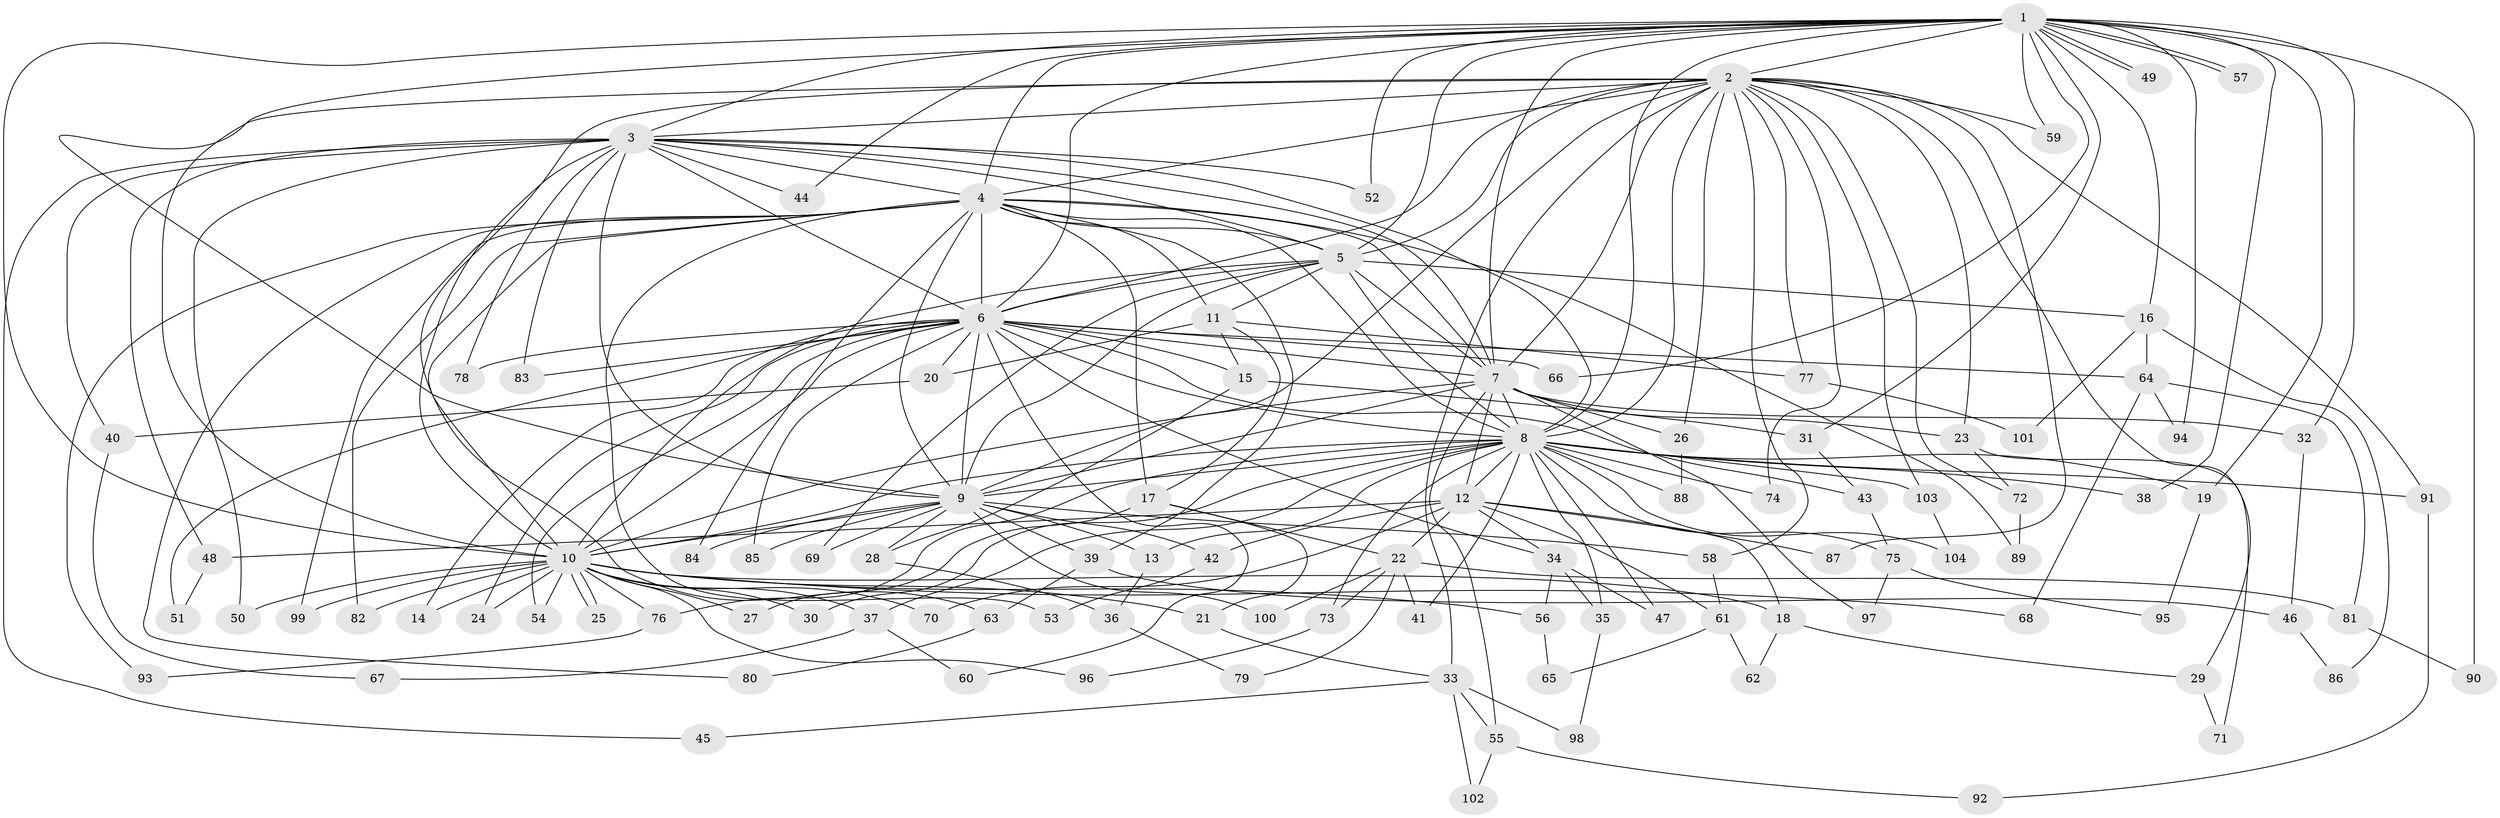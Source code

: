 // Generated by graph-tools (version 1.1) at 2025/25/03/09/25 03:25:49]
// undirected, 104 vertices, 233 edges
graph export_dot {
graph [start="1"]
  node [color=gray90,style=filled];
  1;
  2;
  3;
  4;
  5;
  6;
  7;
  8;
  9;
  10;
  11;
  12;
  13;
  14;
  15;
  16;
  17;
  18;
  19;
  20;
  21;
  22;
  23;
  24;
  25;
  26;
  27;
  28;
  29;
  30;
  31;
  32;
  33;
  34;
  35;
  36;
  37;
  38;
  39;
  40;
  41;
  42;
  43;
  44;
  45;
  46;
  47;
  48;
  49;
  50;
  51;
  52;
  53;
  54;
  55;
  56;
  57;
  58;
  59;
  60;
  61;
  62;
  63;
  64;
  65;
  66;
  67;
  68;
  69;
  70;
  71;
  72;
  73;
  74;
  75;
  76;
  77;
  78;
  79;
  80;
  81;
  82;
  83;
  84;
  85;
  86;
  87;
  88;
  89;
  90;
  91;
  92;
  93;
  94;
  95;
  96;
  97;
  98;
  99;
  100;
  101;
  102;
  103;
  104;
  1 -- 2;
  1 -- 3;
  1 -- 4;
  1 -- 5;
  1 -- 6;
  1 -- 7;
  1 -- 8;
  1 -- 9;
  1 -- 10;
  1 -- 16;
  1 -- 19;
  1 -- 31;
  1 -- 32;
  1 -- 38;
  1 -- 44;
  1 -- 49;
  1 -- 49;
  1 -- 52;
  1 -- 57;
  1 -- 57;
  1 -- 59;
  1 -- 66;
  1 -- 90;
  1 -- 94;
  2 -- 3;
  2 -- 4;
  2 -- 5;
  2 -- 6;
  2 -- 7;
  2 -- 8;
  2 -- 9;
  2 -- 10;
  2 -- 23;
  2 -- 26;
  2 -- 29;
  2 -- 33;
  2 -- 58;
  2 -- 59;
  2 -- 63;
  2 -- 72;
  2 -- 74;
  2 -- 77;
  2 -- 87;
  2 -- 91;
  2 -- 103;
  3 -- 4;
  3 -- 5;
  3 -- 6;
  3 -- 7;
  3 -- 8;
  3 -- 9;
  3 -- 10;
  3 -- 40;
  3 -- 44;
  3 -- 45;
  3 -- 48;
  3 -- 50;
  3 -- 52;
  3 -- 78;
  3 -- 83;
  4 -- 5;
  4 -- 6;
  4 -- 7;
  4 -- 8;
  4 -- 9;
  4 -- 10;
  4 -- 11;
  4 -- 17;
  4 -- 39;
  4 -- 53;
  4 -- 80;
  4 -- 82;
  4 -- 84;
  4 -- 89;
  4 -- 93;
  4 -- 99;
  5 -- 6;
  5 -- 7;
  5 -- 8;
  5 -- 9;
  5 -- 10;
  5 -- 11;
  5 -- 16;
  5 -- 69;
  6 -- 7;
  6 -- 8;
  6 -- 9;
  6 -- 10;
  6 -- 14;
  6 -- 15;
  6 -- 20;
  6 -- 24;
  6 -- 34;
  6 -- 43;
  6 -- 51;
  6 -- 54;
  6 -- 60;
  6 -- 64;
  6 -- 66;
  6 -- 78;
  6 -- 83;
  6 -- 85;
  7 -- 8;
  7 -- 9;
  7 -- 10;
  7 -- 12;
  7 -- 23;
  7 -- 26;
  7 -- 32;
  7 -- 55;
  7 -- 97;
  8 -- 9;
  8 -- 10;
  8 -- 12;
  8 -- 13;
  8 -- 19;
  8 -- 30;
  8 -- 35;
  8 -- 37;
  8 -- 38;
  8 -- 41;
  8 -- 47;
  8 -- 73;
  8 -- 74;
  8 -- 75;
  8 -- 76;
  8 -- 88;
  8 -- 91;
  8 -- 103;
  8 -- 104;
  9 -- 10;
  9 -- 13;
  9 -- 28;
  9 -- 39;
  9 -- 42;
  9 -- 58;
  9 -- 69;
  9 -- 84;
  9 -- 85;
  9 -- 100;
  10 -- 14;
  10 -- 18;
  10 -- 21;
  10 -- 24;
  10 -- 25;
  10 -- 25;
  10 -- 27;
  10 -- 30;
  10 -- 37;
  10 -- 50;
  10 -- 54;
  10 -- 56;
  10 -- 68;
  10 -- 70;
  10 -- 76;
  10 -- 82;
  10 -- 96;
  10 -- 99;
  11 -- 15;
  11 -- 17;
  11 -- 20;
  11 -- 77;
  12 -- 18;
  12 -- 22;
  12 -- 34;
  12 -- 42;
  12 -- 48;
  12 -- 61;
  12 -- 70;
  12 -- 87;
  13 -- 36;
  15 -- 28;
  15 -- 31;
  16 -- 64;
  16 -- 86;
  16 -- 101;
  17 -- 21;
  17 -- 22;
  17 -- 27;
  18 -- 29;
  18 -- 62;
  19 -- 95;
  20 -- 40;
  21 -- 33;
  22 -- 41;
  22 -- 73;
  22 -- 79;
  22 -- 81;
  22 -- 100;
  23 -- 71;
  23 -- 72;
  26 -- 88;
  28 -- 36;
  29 -- 71;
  31 -- 43;
  32 -- 46;
  33 -- 45;
  33 -- 55;
  33 -- 98;
  33 -- 102;
  34 -- 35;
  34 -- 47;
  34 -- 56;
  35 -- 98;
  36 -- 79;
  37 -- 60;
  37 -- 67;
  39 -- 46;
  39 -- 63;
  40 -- 67;
  42 -- 53;
  43 -- 75;
  46 -- 86;
  48 -- 51;
  55 -- 92;
  55 -- 102;
  56 -- 65;
  58 -- 61;
  61 -- 62;
  61 -- 65;
  63 -- 80;
  64 -- 68;
  64 -- 81;
  64 -- 94;
  72 -- 89;
  73 -- 96;
  75 -- 95;
  75 -- 97;
  76 -- 93;
  77 -- 101;
  81 -- 90;
  91 -- 92;
  103 -- 104;
}
